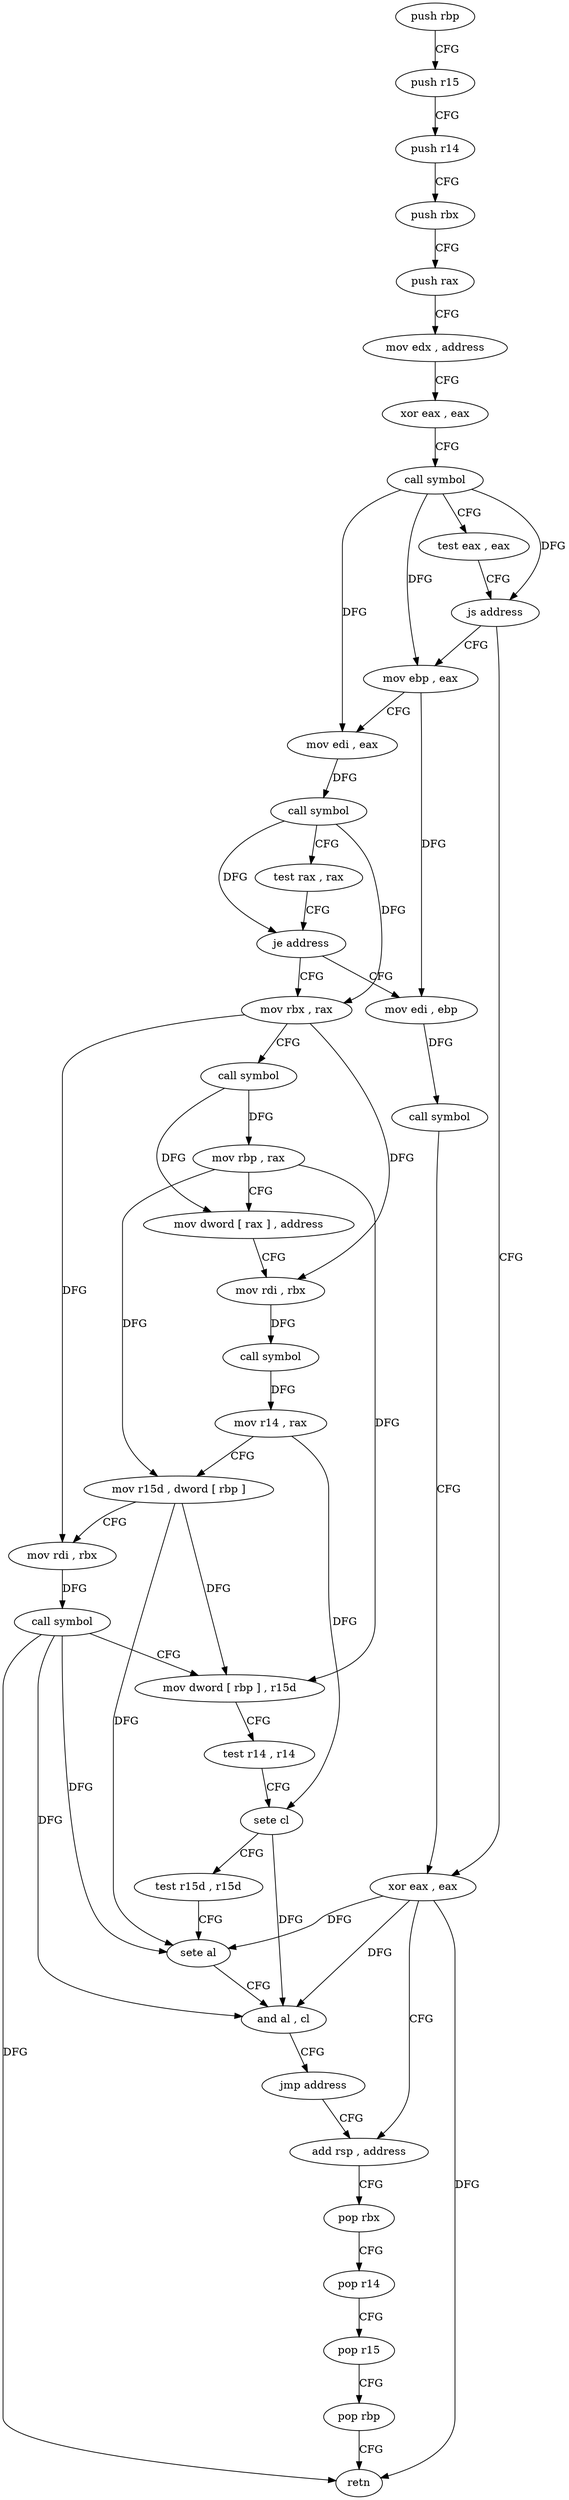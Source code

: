 digraph "func" {
"4209440" [label = "push rbp" ]
"4209441" [label = "push r15" ]
"4209443" [label = "push r14" ]
"4209445" [label = "push rbx" ]
"4209446" [label = "push rax" ]
"4209447" [label = "mov edx , address" ]
"4209452" [label = "xor eax , eax" ]
"4209454" [label = "call symbol" ]
"4209459" [label = "test eax , eax" ]
"4209461" [label = "js address" ]
"4209544" [label = "xor eax , eax" ]
"4209463" [label = "mov ebp , eax" ]
"4209546" [label = "add rsp , address" ]
"4209465" [label = "mov edi , eax" ]
"4209467" [label = "call symbol" ]
"4209472" [label = "test rax , rax" ]
"4209475" [label = "je address" ]
"4209537" [label = "mov edi , ebp" ]
"4209477" [label = "mov rbx , rax" ]
"4209539" [label = "call symbol" ]
"4209480" [label = "call symbol" ]
"4209485" [label = "mov rbp , rax" ]
"4209488" [label = "mov dword [ rax ] , address" ]
"4209494" [label = "mov rdi , rbx" ]
"4209497" [label = "call symbol" ]
"4209502" [label = "mov r14 , rax" ]
"4209505" [label = "mov r15d , dword [ rbp ]" ]
"4209509" [label = "mov rdi , rbx" ]
"4209512" [label = "call symbol" ]
"4209517" [label = "mov dword [ rbp ] , r15d" ]
"4209521" [label = "test r14 , r14" ]
"4209524" [label = "sete cl" ]
"4209527" [label = "test r15d , r15d" ]
"4209530" [label = "sete al" ]
"4209533" [label = "and al , cl" ]
"4209535" [label = "jmp address" ]
"4209550" [label = "pop rbx" ]
"4209551" [label = "pop r14" ]
"4209553" [label = "pop r15" ]
"4209555" [label = "pop rbp" ]
"4209556" [label = "retn" ]
"4209440" -> "4209441" [ label = "CFG" ]
"4209441" -> "4209443" [ label = "CFG" ]
"4209443" -> "4209445" [ label = "CFG" ]
"4209445" -> "4209446" [ label = "CFG" ]
"4209446" -> "4209447" [ label = "CFG" ]
"4209447" -> "4209452" [ label = "CFG" ]
"4209452" -> "4209454" [ label = "CFG" ]
"4209454" -> "4209459" [ label = "CFG" ]
"4209454" -> "4209461" [ label = "DFG" ]
"4209454" -> "4209463" [ label = "DFG" ]
"4209454" -> "4209465" [ label = "DFG" ]
"4209459" -> "4209461" [ label = "CFG" ]
"4209461" -> "4209544" [ label = "CFG" ]
"4209461" -> "4209463" [ label = "CFG" ]
"4209544" -> "4209546" [ label = "CFG" ]
"4209544" -> "4209556" [ label = "DFG" ]
"4209544" -> "4209530" [ label = "DFG" ]
"4209544" -> "4209533" [ label = "DFG" ]
"4209463" -> "4209465" [ label = "CFG" ]
"4209463" -> "4209537" [ label = "DFG" ]
"4209546" -> "4209550" [ label = "CFG" ]
"4209465" -> "4209467" [ label = "DFG" ]
"4209467" -> "4209472" [ label = "CFG" ]
"4209467" -> "4209475" [ label = "DFG" ]
"4209467" -> "4209477" [ label = "DFG" ]
"4209472" -> "4209475" [ label = "CFG" ]
"4209475" -> "4209537" [ label = "CFG" ]
"4209475" -> "4209477" [ label = "CFG" ]
"4209537" -> "4209539" [ label = "DFG" ]
"4209477" -> "4209480" [ label = "CFG" ]
"4209477" -> "4209494" [ label = "DFG" ]
"4209477" -> "4209509" [ label = "DFG" ]
"4209539" -> "4209544" [ label = "CFG" ]
"4209480" -> "4209485" [ label = "DFG" ]
"4209480" -> "4209488" [ label = "DFG" ]
"4209485" -> "4209488" [ label = "CFG" ]
"4209485" -> "4209505" [ label = "DFG" ]
"4209485" -> "4209517" [ label = "DFG" ]
"4209488" -> "4209494" [ label = "CFG" ]
"4209494" -> "4209497" [ label = "DFG" ]
"4209497" -> "4209502" [ label = "DFG" ]
"4209502" -> "4209505" [ label = "CFG" ]
"4209502" -> "4209524" [ label = "DFG" ]
"4209505" -> "4209509" [ label = "CFG" ]
"4209505" -> "4209517" [ label = "DFG" ]
"4209505" -> "4209530" [ label = "DFG" ]
"4209509" -> "4209512" [ label = "DFG" ]
"4209512" -> "4209517" [ label = "CFG" ]
"4209512" -> "4209556" [ label = "DFG" ]
"4209512" -> "4209530" [ label = "DFG" ]
"4209512" -> "4209533" [ label = "DFG" ]
"4209517" -> "4209521" [ label = "CFG" ]
"4209521" -> "4209524" [ label = "CFG" ]
"4209524" -> "4209527" [ label = "CFG" ]
"4209524" -> "4209533" [ label = "DFG" ]
"4209527" -> "4209530" [ label = "CFG" ]
"4209530" -> "4209533" [ label = "CFG" ]
"4209533" -> "4209535" [ label = "CFG" ]
"4209535" -> "4209546" [ label = "CFG" ]
"4209550" -> "4209551" [ label = "CFG" ]
"4209551" -> "4209553" [ label = "CFG" ]
"4209553" -> "4209555" [ label = "CFG" ]
"4209555" -> "4209556" [ label = "CFG" ]
}
